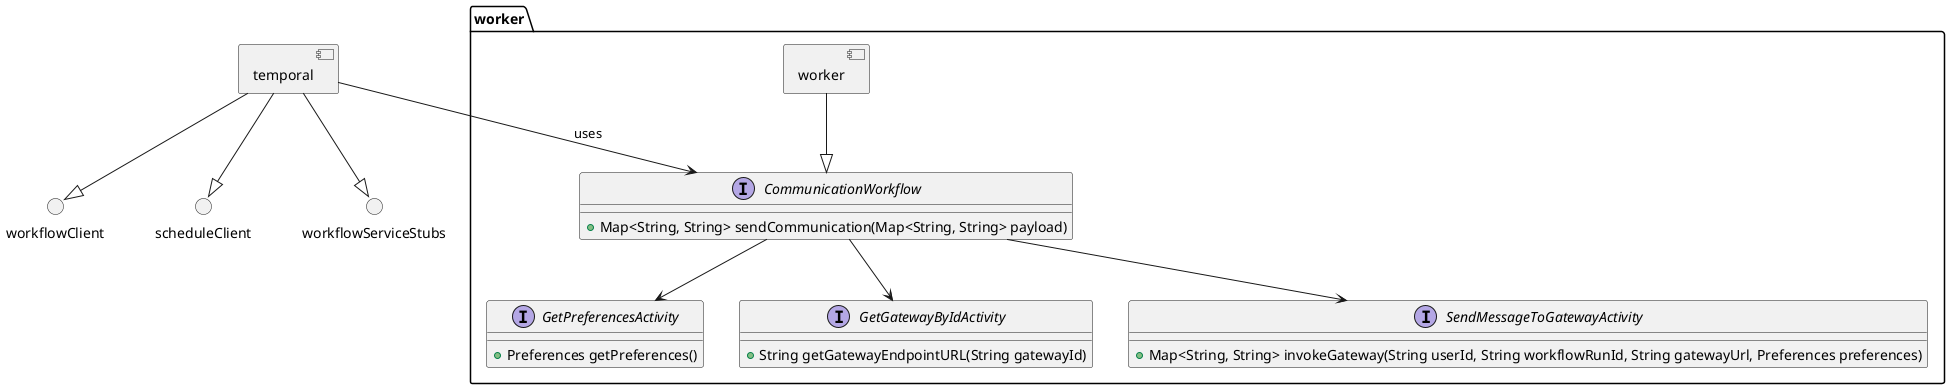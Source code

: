 @startuml Component Interfaces

component temporal {
}

() workflowClient
() scheduleClient
() workflowServiceStubs


workflowServiceStubs <|-u- temporal
workflowClient <|-u- temporal
scheduleClient <|-u- temporal


package "worker" as workerGroup {
    component worker{
    }

    interface CommunicationWorkflow {
        + Map<String, String> sendCommunication(Map<String, String> payload)
    }

    interface GetPreferencesActivity {
        + Preferences getPreferences()
    }

    interface GetGatewayByIdActivity {
        + String getGatewayEndpointURL(String gatewayId)
    }

    interface SendMessageToGatewayActivity {
        + Map<String, String> invokeGateway(String userId, String workflowRunId, String gatewayUrl, Preferences preferences)
    }

    worker --|> CommunicationWorkflow
    CommunicationWorkflow --> GetPreferencesActivity
    CommunicationWorkflow --> SendMessageToGatewayActivity
    CommunicationWorkflow --> GetGatewayByIdActivity
}

temporal --> CommunicationWorkflow: uses

@enduml
